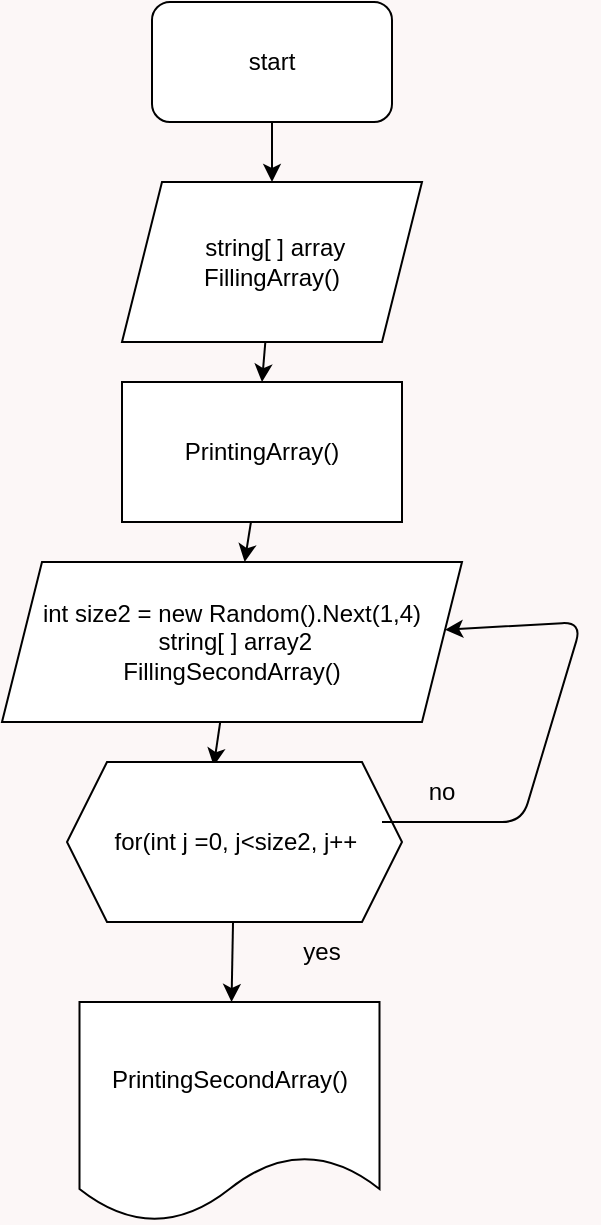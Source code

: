 <mxfile>
    <diagram id="tVPo9HbRmOllTaFB3b_Q" name="Страница 1">
        <mxGraphModel dx="1392" dy="751" grid="1" gridSize="10" guides="1" tooltips="1" connect="1" arrows="1" fold="1" page="1" pageScale="1" pageWidth="827" pageHeight="1169" background="#fcf7f7" math="0" shadow="0">
            <root>
                <mxCell id="0"/>
                <mxCell id="1" parent="0"/>
                <mxCell id="2" value="" style="edgeStyle=none;html=1;" edge="1" parent="1" source="3" target="5">
                    <mxGeometry relative="1" as="geometry"/>
                </mxCell>
                <mxCell id="3" value="start" style="rounded=1;whiteSpace=wrap;html=1;" vertex="1" parent="1">
                    <mxGeometry x="235" y="190" width="120" height="60" as="geometry"/>
                </mxCell>
                <mxCell id="4" value="" style="edgeStyle=none;html=1;entryX=0.5;entryY=0;entryDx=0;entryDy=0;" edge="1" parent="1" source="5" target="7">
                    <mxGeometry relative="1" as="geometry"/>
                </mxCell>
                <mxCell id="5" value="&amp;nbsp;string[ ] array&lt;br&gt;FillingArray()" style="shape=parallelogram;perimeter=parallelogramPerimeter;whiteSpace=wrap;html=1;fixedSize=1;" vertex="1" parent="1">
                    <mxGeometry x="220" y="280" width="150" height="80" as="geometry"/>
                </mxCell>
                <mxCell id="6" value="" style="edgeStyle=none;html=1;" edge="1" parent="1" source="7" target="9">
                    <mxGeometry relative="1" as="geometry"/>
                </mxCell>
                <mxCell id="7" value="PrintingArray()" style="rounded=0;whiteSpace=wrap;html=1;" vertex="1" parent="1">
                    <mxGeometry x="220" y="380" width="140" height="70" as="geometry"/>
                </mxCell>
                <mxCell id="8" value="" style="edgeStyle=none;html=1;entryX=0.438;entryY=0.025;entryDx=0;entryDy=0;entryPerimeter=0;" edge="1" parent="1" source="9" target="11">
                    <mxGeometry relative="1" as="geometry">
                        <mxPoint x="270" y="560" as="sourcePoint"/>
                    </mxGeometry>
                </mxCell>
                <mxCell id="9" value="int size2 = new Random().Next(1,4)&lt;br style=&quot;border-color: var(--border-color);&quot;&gt;&amp;nbsp;string[ ] array2&lt;br&gt;FillingSecondArray()" style="shape=parallelogram;perimeter=parallelogramPerimeter;whiteSpace=wrap;html=1;fixedSize=1;" vertex="1" parent="1">
                    <mxGeometry x="160" y="470" width="230" height="80" as="geometry"/>
                </mxCell>
                <mxCell id="10" value="" style="edgeStyle=none;html=1;" edge="1" parent="1" source="11" target="12">
                    <mxGeometry relative="1" as="geometry"/>
                </mxCell>
                <mxCell id="11" value="for(int j =0, j&amp;lt;size2, j++" style="shape=hexagon;perimeter=hexagonPerimeter2;whiteSpace=wrap;html=1;fixedSize=1;" vertex="1" parent="1">
                    <mxGeometry x="192.5" y="570" width="167.5" height="80" as="geometry"/>
                </mxCell>
                <mxCell id="12" value="PrintingSecondArray()" style="shape=document;whiteSpace=wrap;html=1;boundedLbl=1;" vertex="1" parent="1">
                    <mxGeometry x="198.75" y="690" width="150" height="110" as="geometry"/>
                </mxCell>
                <mxCell id="13" value="yes" style="text;html=1;strokeColor=none;fillColor=none;align=center;verticalAlign=middle;whiteSpace=wrap;rounded=0;" vertex="1" parent="1">
                    <mxGeometry x="290" y="650" width="60" height="30" as="geometry"/>
                </mxCell>
                <mxCell id="14" value="" style="endArrow=classic;html=1;" edge="1" parent="1" target="9">
                    <mxGeometry width="50" height="50" relative="1" as="geometry">
                        <mxPoint x="350" y="600" as="sourcePoint"/>
                        <mxPoint x="420" y="500" as="targetPoint"/>
                        <Array as="points">
                            <mxPoint x="420" y="600"/>
                            <mxPoint x="450" y="500"/>
                        </Array>
                    </mxGeometry>
                </mxCell>
                <mxCell id="15" value="no" style="text;html=1;strokeColor=none;fillColor=none;align=center;verticalAlign=middle;whiteSpace=wrap;rounded=0;" vertex="1" parent="1">
                    <mxGeometry x="350" y="570" width="60" height="30" as="geometry"/>
                </mxCell>
            </root>
        </mxGraphModel>
    </diagram>
</mxfile>